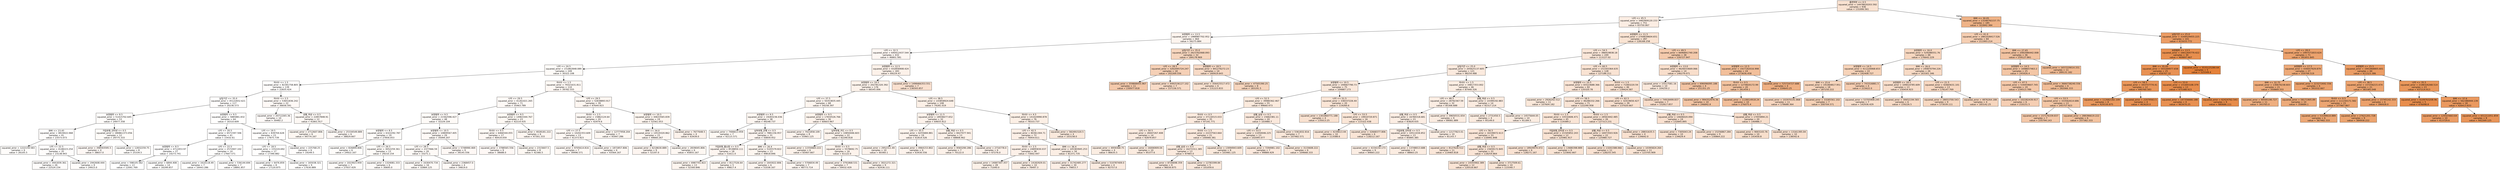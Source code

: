 digraph Tree {
node [shape=box, style="filled", color="black", fontname="helvetica"] ;
edge [fontname="helvetica"] ;
0 [label="흡연여부 <= 0.5\nsquared_error = 14478620203.592\nsamples = 936\nvalue = 131006.561", fillcolor="#f9e2d1"] ;
1 [label="나이 <= 45.5\nsquared_error = 3482909120.153\nsamples = 751\nvalue = 83750.067", fillcolor="#fbede3"] ;
0 -> 1 [labeldistance=2.5, labelangle=45, headlabel="True"] ;
2 [label="보장범위 <= 13.5\nsquared_error = 1988987702.952\nsamples = 464\nvalue = 56275.884", fillcolor="#fdf4ee"] ;
1 -> 2 ;
3 [label="나이 <= 32.5\nsquared_error = 640412437.544\nsamples = 432\nvalue = 46801.581", fillcolor="#fdf6f2"] ;
2 -> 3 ;
4 [label="나이 <= 24.5\nsquared_error = 151862848.089\nsamples = 249\nvalue = 30322.108", fillcolor="#fefbf8"] ;
3 -> 4 ;
5 [label="자녀수 <= 1.5\nsquared_error = 82391758.805\nsamples = 139\nvalue = 22835.424", fillcolor="#fefcfb"] ;
4 -> 5 ;
6 [label="납입기간 <= 35.0\nsquared_error = 45122652.621\nsamples = 117\nvalue = 20236.573", fillcolor="#fffdfc"] ;
5 -> 6 ;
7 [label="보장범위 <= 8.5\nsquared_error = 51415702.645\nsamples = 53\nvalue = 24977.358", fillcolor="#fefcfa"] ;
6 -> 7 ;
8 [label="BMI <= 23.45\nsquared_error = 4819422.068\nsamples = 41\nvalue = 23573.073", fillcolor="#fefcfb"] ;
7 -> 8 ;
9 [label="squared_error = 1222159.583\nsamples = 6\nvalue = 26105.5", fillcolor="#fefcfa"] ;
8 -> 9 ;
10 [label="나이 <= 22.5\nsquared_error = 4148223.254\nsamples = 35\nvalue = 23138.943", fillcolor="#fefcfb"] ;
8 -> 10 ;
11 [label="squared_error = 3441839.361\nsamples = 26\nvalue = 22524.154", fillcolor="#fefcfb"] ;
10 -> 11 ;
12 [label="squared_error = 1942608.444\nsamples = 9\nvalue = 24915.0", fillcolor="#fefcfa"] ;
10 -> 12 ;
13 [label="가입유형_인터넷 <= 0.5\nsquared_error = 180861373.056\nsamples = 12\nvalue = 29775.333", fillcolor="#fefbf8"] ;
7 -> 13 ;
14 [label="squared_error = 398593595.5\nsamples = 4\nvalue = 38657.0", fillcolor="#fef8f5"] ;
13 -> 14 ;
15 [label="squared_error = 12832259.75\nsamples = 8\nvalue = 25334.5", fillcolor="#fefcfa"] ;
13 -> 15 ;
16 [label="보장범위 <= 9.5\nsquared_error = 5885881.832\nsamples = 64\nvalue = 16310.609", fillcolor="#fffefd"] ;
6 -> 16 ;
17 [label="나이 <= 20.5\nsquared_error = 6571597.506\nsamples = 41\nvalue = 15432.61", fillcolor="#fffefe"] ;
16 -> 17 ;
18 [label="보장범위 <= 8.5\nsquared_error = 4712453.97\nsamples = 27\nvalue = 14273.741", fillcolor="#fffefe"] ;
17 -> 18 ;
19 [label="squared_error = 598105.562\nsamples = 13\nvalue = 12091.769", fillcolor="#ffffff"] ;
18 -> 19 ;
20 [label="squared_error = 6844.408\nsamples = 14\nvalue = 16299.857", fillcolor="#fffefd"] ;
18 -> 20 ;
21 [label="나이 <= 22.5\nsquared_error = 2572007.102\nsamples = 14\nvalue = 17667.571", fillcolor="#fffefd"] ;
17 -> 21 ;
22 [label="squared_error = 1610118.49\nsamples = 7\nvalue = 16443.286", fillcolor="#fffefd"] ;
21 -> 22 ;
23 [label="squared_error = 536144.694\nsamples = 7\nvalue = 18891.857", fillcolor="#fffdfc"] ;
21 -> 23 ;
24 [label="나이 <= 19.5\nsquared_error = 839704.628\nsamples = 23\nvalue = 17875.739", fillcolor="#fffefd"] ;
16 -> 24 ;
25 [label="나이 <= 18.5\nsquared_error = 155224.692\nsamples = 17\nvalue = 17390.882", fillcolor="#fffefd"] ;
24 -> 25 ;
26 [label="squared_error = 6476.859\nsamples = 8\nvalue = 17120.875", fillcolor="#fffefd"] ;
25 -> 26 ;
27 [label="squared_error = 165038.321\nsamples = 9\nvalue = 17630.889", fillcolor="#fffefd"] ;
25 -> 27 ;
28 [label="squared_error = 225768.25\nsamples = 6\nvalue = 19249.5", fillcolor="#fffdfc"] ;
24 -> 28 ;
29 [label="자녀수 <= 2.5\nsquared_error = 53651836.242\nsamples = 22\nvalue = 36656.591", fillcolor="#fef9f6"] ;
5 -> 29 ;
30 [label="squared_error = 20712265.36\nsamples = 10\nvalue = 30482.2", fillcolor="#fefaf8"] ;
29 -> 30 ;
31 [label="성별_여성 <= 0.5\nsquared_error = 22857848.91\nsamples = 12\nvalue = 41801.917", fillcolor="#fdf8f4"] ;
29 -> 31 ;
32 [label="squared_error = 2712607.806\nsamples = 6\nvalue = 44774.167", fillcolor="#fdf7f2"] ;
31 -> 32 ;
33 [label="squared_error = 25334549.889\nsamples = 6\nvalue = 38829.667", fillcolor="#fef8f5"] ;
31 -> 33 ;
34 [label="자녀수 <= 1.5\nsquared_error = 79321631.811\nsamples = 110\nvalue = 39782.555", fillcolor="#fef8f4"] ;
4 -> 34 ;
35 [label="나이 <= 29.5\nsquared_error = 41261021.265\nsamples = 71\nvalue = 35463.789", fillcolor="#fef9f6"] ;
34 -> 35 ;
36 [label="보장범위 <= 9.5\nsquared_error = 21562596.427\nsamples = 48\nvalue = 32229.104", fillcolor="#fefaf7"] ;
35 -> 36 ;
37 [label="보장범위 <= 8.5\nsquared_error = 6322292.787\nsamples = 19\nvalue = 27856.053", fillcolor="#fefbf9"] ;
36 -> 37 ;
38 [label="squared_error = 826899.806\nsamples = 6\nvalue = 24922.167", fillcolor="#fefcfa"] ;
37 -> 38 ;
39 [label="나이 <= 26.5\nsquared_error = 3052259.361\nsamples = 13\nvalue = 29210.154", fillcolor="#fefbf8"] ;
37 -> 39 ;
40 [label="squared_error = 1023923.959\nsamples = 7\nvalue = 27937.429", fillcolor="#fefbf9"] ;
39 -> 40 ;
41 [label="squared_error = 1324081.333\nsamples = 6\nvalue = 30695.0", fillcolor="#fefaf8"] ;
39 -> 41 ;
42 [label="보장범위 <= 10.5\nsquared_error = 10809567.405\nsamples = 29\nvalue = 35094.207", fillcolor="#fef9f6"] ;
36 -> 42 ;
43 [label="나이 <= 28.5\nsquared_error = 2377066.59\nsamples = 20\nvalue = 33271.1", fillcolor="#fefaf7"] ;
42 -> 43 ;
44 [label="squared_error = 1630470.734\nsamples = 16\nvalue = 32884.125", fillcolor="#fefaf7"] ;
43 -> 44 ;
45 [label="squared_error = 2368457.0\nsamples = 4\nvalue = 34819.0", fillcolor="#fef9f6"] ;
43 -> 45 ;
46 [label="squared_error = 5748990.469\nsamples = 9\nvalue = 39145.556", fillcolor="#fef8f5"] ;
42 -> 46 ;
47 [label="보장범위 <= 9.5\nsquared_error = 14963344.767\nsamples = 23\nvalue = 42214.435", fillcolor="#fdf8f3"] ;
35 -> 47 ;
48 [label="자녀수 <= 0.5\nsquared_error = 6466544.055\nsamples = 17\nvalue = 40419.059", fillcolor="#fef8f4"] ;
47 -> 48 ;
49 [label="squared_error = 3788565.556\nsamples = 9\nvalue = 38688.0", fillcolor="#fef8f5"] ;
48 -> 49 ;
50 [label="squared_error = 2315607.5\nsamples = 8\nvalue = 42366.5", fillcolor="#fdf8f3"] ;
48 -> 50 ;
51 [label="squared_error = 4028181.222\nsamples = 6\nvalue = 47301.333", fillcolor="#fdf6f1"] ;
47 -> 51 ;
52 [label="나이 <= 29.5\nsquared_error = 52838893.917\nsamples = 39\nvalue = 47644.923", fillcolor="#fdf6f1"] ;
34 -> 52 ;
53 [label="자녀수 <= 2.5\nsquared_error = 15862124.64\nsamples = 20\nvalue = 42974.6", fillcolor="#fdf7f3"] ;
52 -> 53 ;
54 [label="나이 <= 27.5\nsquared_error = 10202353.609\nsamples = 13\nvalue = 41373.923", fillcolor="#fef8f4"] ;
53 -> 54 ;
55 [label="squared_error = 9705614.816\nsamples = 7\nvalue = 39496.571", fillcolor="#fef8f4"] ;
54 -> 55 ;
56 [label="squared_error = 1872857.806\nsamples = 6\nvalue = 43564.167", fillcolor="#fdf7f3"] ;
54 -> 56 ;
57 [label="squared_error = 12777958.204\nsamples = 7\nvalue = 45947.286", fillcolor="#fdf7f2"] ;
53 -> 57 ;
58 [label="보장범위 <= 10.5\nsquared_error = 44633565.839\nsamples = 19\nvalue = 52561.053", fillcolor="#fdf5ef"] ;
52 -> 58 ;
59 [label="BMI <= 34.0\nsquared_error = 14519320.862\nsamples = 15\nvalue = 49660.267", fillcolor="#fdf6f1"] ;
58 -> 59 ;
60 [label="squared_error = 6218630.889\nsamples = 9\nvalue = 52197.0", fillcolor="#fdf5f0"] ;
59 -> 60 ;
61 [label="squared_error = 2839045.806\nsamples = 6\nvalue = 45855.167", fillcolor="#fdf7f2"] ;
59 -> 61 ;
62 [label="squared_error = 7677648.5\nsamples = 4\nvalue = 63439.0", fillcolor="#fcf2eb"] ;
58 -> 62 ;
63 [label="보장범위 <= 12.5\nsquared_error = 432856908.424\nsamples = 183\nvalue = 69224.47", fillcolor="#fcf1e9"] ;
3 -> 63 ;
64 [label="보장범위 <= 10.5\nsquared_error = 202781320.392\nsamples = 176\nvalue = 66545.006", fillcolor="#fcf2ea"] ;
63 -> 64 ;
65 [label="나이 <= 37.5\nsquared_error = 50353835.445\nsamples = 68\nvalue = 54258.397", fillcolor="#fdf5ef"] ;
64 -> 65 ;
66 [label="보장범위 <= 9.5\nsquared_error = 19283236.036\nsamples = 38\nvalue = 49248.737", fillcolor="#fdf6f1"] ;
65 -> 66 ;
67 [label="squared_error = 7406613.959\nsamples = 7\nvalue = 42115.571", fillcolor="#fdf8f3"] ;
66 -> 67 ;
68 [label="납부유형_은행 <= 0.5\nsquared_error = 7881156.957\nsamples = 31\nvalue = 50859.452", fillcolor="#fdf5f0"] ;
66 -> 68 ;
69 [label="가입유형_홈쇼핑 <= 0.5\nsquared_error = 8538850.111\nsamples = 18\nvalue = 51611.0", fillcolor="#fdf5f0"] ;
68 -> 69 ;
70 [label="squared_error = 6987701.822\nsamples = 13\nvalue = 52300.846", fillcolor="#fdf5ef"] ;
69 -> 70 ;
71 [label="squared_error = 8117526.64\nsamples = 5\nvalue = 49817.4", fillcolor="#fdf6f0"] ;
69 -> 71 ;
72 [label="BMI <= 26.4\nsquared_error = 5105579.822\nsamples = 13\nvalue = 49818.846", fillcolor="#fdf6f0"] ;
68 -> 72 ;
73 [label="squared_error = 1643022.806\nsamples = 6\nvalue = 51038.167", fillcolor="#fdf5f0"] ;
72 -> 73 ;
74 [label="squared_error = 5706834.49\nsamples = 7\nvalue = 48773.714", fillcolor="#fdf6f1"] ;
72 -> 74 ;
75 [label="보장범위 <= 9.5\nsquared_error = 17654526.766\nsamples = 30\nvalue = 60603.967", fillcolor="#fdf3ec"] ;
65 -> 75 ;
76 [label="squared_error = 7021858.109\nsamples = 8\nvalue = 55965.125", fillcolor="#fdf4ee"] ;
75 -> 76 ;
77 [label="납부유형_카드 <= 0.5\nsquared_error = 10850446.603\nsamples = 22\nvalue = 62290.818", fillcolor="#fcf3ec"] ;
75 -> 77 ;
78 [label="squared_error = 11550683.222\nsamples = 6\nvalue = 65407.667", fillcolor="#fcf2ea"] ;
77 -> 78 ;
79 [label="자녀수 <= 0.5\nsquared_error = 5578692.75\nsamples = 16\nvalue = 61122.0", fillcolor="#fdf3ec"] ;
77 -> 79 ;
80 [label="squared_error = 3791868.531\nsamples = 7\nvalue = 59432.429", fillcolor="#fdf3ed"] ;
79 -> 80 ;
81 [label="squared_error = 3021272.321\nsamples = 9\nvalue = 62436.111", fillcolor="#fcf3ec"] ;
79 -> 81 ;
82 [label="나이 <= 38.5\nsquared_error = 143858924.648\nsamples = 108\nvalue = 74281.019", fillcolor="#fcf0e7"] ;
64 -> 82 ;
83 [label="보장범위 <= 11.5\nsquared_error = 18936677.652\nsamples = 32\nvalue = 64655.812", fillcolor="#fcf2eb"] ;
82 -> 83 ;
84 [label="나이 <= 35.5\nsquared_error = 6255684.881\nsamples = 19\nvalue = 61814.526", fillcolor="#fcf3ec"] ;
83 -> 84 ;
85 [label="squared_error = 2952311.49\nsamples = 10\nvalue = 60360.1", fillcolor="#fdf3ec"] ;
84 -> 85 ;
86 [label="squared_error = 4964153.802\nsamples = 9\nvalue = 63430.556", fillcolor="#fcf2eb"] ;
84 -> 86 ;
87 [label="성별_여성 <= 0.5\nsquared_error = 8427077.941\nsamples = 13\nvalue = 68808.462", fillcolor="#fcf1e9"] ;
83 -> 87 ;
88 [label="squared_error = 9583290.286\nsamples = 7\nvalue = 70122.0", fillcolor="#fcf1e9"] ;
87 -> 88 ;
89 [label="squared_error = 2716778.0\nsamples = 6\nvalue = 67276.0", fillcolor="#fcf1ea"] ;
87 -> 89 ;
90 [label="자녀수 <= 4.5\nsquared_error = 141024990.878\nsamples = 76\nvalue = 78333.737", fillcolor="#fcefe5"] ;
82 -> 90 ;
91 [label="나이 <= 42.5\nsquared_error = 80361304.71\nsamples = 72\nvalue = 76954.611", fillcolor="#fcefe6"] ;
90 -> 91 ;
92 [label="자녀수 <= 2.5\nsquared_error = 24895830.037\nsamples = 38\nvalue = 73002.447", fillcolor="#fcf0e8"] ;
91 -> 92 ;
93 [label="squared_error = 14087307.357\nsamples = 28\nvalue = 71040.0", fillcolor="#fcf1e8"] ;
92 -> 93 ;
94 [label="squared_error = 14182929.01\nsamples = 10\nvalue = 78497.3", fillcolor="#fcefe5"] ;
92 -> 94 ;
95 [label="BMI <= 36.4\nsquared_error = 105383945.253\nsamples = 34\nvalue = 81371.735", fillcolor="#fbeee4"] ;
91 -> 95 ;
96 [label="squared_error = 31742485.277\nsamples = 30\nvalue = 79853.7", fillcolor="#fceee5"] ;
95 -> 96 ;
97 [label="squared_error = 510787409.0\nsamples = 4\nvalue = 92757.0", fillcolor="#fbebe0"] ;
95 -> 97 ;
98 [label="squared_error = 582491520.5\nsamples = 4\nvalue = 103158.0", fillcolor="#fae9dc"] ;
90 -> 98 ;
99 [label="squared_error = 1498466353.551\nsamples = 7\nvalue = 136593.857", fillcolor="#f9e0cf"] ;
63 -> 99 ;
100 [label="납입기간 <= 35.0\nsquared_error = 2623762068.093\nsamples = 32\nvalue = 184178.969", fillcolor="#f6d5bd"] ;
2 -> 100 ;
101 [label="나이 <= 28.5\nsquared_error = 3262095724.247\nsamples = 18\nvalue = 202269.556", fillcolor="#f5d0b6"] ;
100 -> 101 ;
102 [label="squared_error = 359808455.967\nsamples = 11\nvalue = 230977.818", fillcolor="#f4c9ab"] ;
101 -> 102 ;
103 [label="squared_error = 4492536127.102\nsamples = 7\nvalue = 157156.571", fillcolor="#f8dbc7"] ;
101 -> 103 ;
104 [label="보장범위 <= 18.5\nsquared_error = 841276272.23\nsamples = 14\nvalue = 160919.643", fillcolor="#f7dac6"] ;
100 -> 104 ;
105 [label="squared_error = 356415517.472\nsamples = 6\nvalue = 131223.833", fillcolor="#f9e2d1"] ;
104 -> 105 ;
106 [label="squared_error = 47505390.25\nsamples = 8\nvalue = 183191.5", fillcolor="#f6d5bd"] ;
104 -> 106 ;
107 [label="보장범위 <= 11.5\nsquared_error = 2704839604.651\nsamples = 287\nvalue = 128168.258", fillcolor="#f9e3d2"] ;
1 -> 107 ;
108 [label="나이 <= 54.5\nsquared_error = 386919838.18\nsamples = 249\nvalue = 113127.02", fillcolor="#fae6d8"] ;
107 -> 108 ;
109 [label="납입기간 <= 25.0\nsquared_error = 205625137.605\nsamples = 121\nvalue = 98254.488", fillcolor="#fbeade"] ;
108 -> 109 ;
110 [label="보장범위 <= 10.5\nsquared_error = 194667790.73\nsamples = 75\nvalue = 104887.173", fillcolor="#fae8db"] ;
109 -> 110 ;
111 [label="나이 <= 52.5\nsquared_error = 39980362.467\nsamples = 55\nvalue = 99660.473", fillcolor="#fbeadd"] ;
110 -> 111 ;
112 [label="자녀수 <= 0.5\nsquared_error = 37116515.033\nsamples = 35\nvalue = 97191.771", fillcolor="#fbeade"] ;
111 -> 112 ;
113 [label="나이 <= 50.5\nsquared_error = 28447267.408\nsamples = 14\nvalue = 92879.857", fillcolor="#fbebe0"] ;
112 -> 113 ;
114 [label="squared_error = 4959368.75\nsamples = 4\nvalue = 86635.5", fillcolor="#fbede2"] ;
113 -> 114 ;
115 [label="squared_error = 16006909.04\nsamples = 10\nvalue = 95377.6", fillcolor="#fbebdf"] ;
113 -> 115 ;
116 [label="자녀수 <= 1.5\nsquared_error = 22237563.664\nsamples = 21\nvalue = 100066.381", fillcolor="#fbe9dd"] ;
112 -> 116 ;
117 [label="성별_남성 <= 0.5\nsquared_error = 16272311.385\nsamples = 13\nvalue = 97965.0", fillcolor="#fbeade"] ;
116 -> 117 ;
118 [label="squared_error = 8726698.359\nsamples = 8\nvalue = 96030.875", fillcolor="#fbeadf"] ;
117 -> 118 ;
119 [label="squared_error = 12783399.84\nsamples = 5\nvalue = 101059.6", fillcolor="#fae9dd"] ;
117 -> 119 ;
120 [label="squared_error = 13094943.609\nsamples = 8\nvalue = 103481.125", fillcolor="#fae9dc"] ;
116 -> 120 ;
121 [label="성별_남성 <= 0.5\nsquared_error = 15662381.11\nsamples = 20\nvalue = 103980.7", fillcolor="#fae8dc"] ;
111 -> 121 ;
122 [label="나이 <= 53.5\nsquared_error = 11050046.225\nsamples = 13\nvalue = 102095.077", fillcolor="#fae9dc"] ;
121 -> 122 ;
123 [label="squared_error = 7294981.102\nsamples = 7\nvalue = 99889.429", fillcolor="#fbe9dd"] ;
122 -> 123 ;
124 [label="squared_error = 3133608.222\nsamples = 6\nvalue = 104668.333", fillcolor="#fae8db"] ;
122 -> 124 ;
125 [label="squared_error = 5361832.816\nsamples = 7\nvalue = 107482.571", fillcolor="#fae8da"] ;
121 -> 125 ;
126 [label="나이 <= 51.5\nsquared_error = 338337226.44\nsamples = 20\nvalue = 119260.6", fillcolor="#fae5d6"] ;
110 -> 126 ;
127 [label="squared_error = 1301860771.188\nsamples = 4\nvalue = 135013.25", fillcolor="#f9e1d0"] ;
126 -> 127 ;
128 [label="나이 <= 53.5\nsquared_error = 19910720.871\nsamples = 16\nvalue = 115322.438", fillcolor="#fae6d7"] ;
126 -> 128 ;
129 [label="squared_error = 4239613.44\nsamples = 10\nvalue = 113588.6", fillcolor="#fae6d8"] ;
128 -> 129 ;
130 [label="squared_error = 32668377.806\nsamples = 6\nvalue = 118212.167", fillcolor="#fae5d6"] ;
128 -> 130 ;
131 [label="자녀수 <= 1.5\nsquared_error = 34817353.002\nsamples = 46\nvalue = 87440.326", fillcolor="#fbede2"] ;
109 -> 131 ;
132 [label="나이 <= 48.5\nsquared_error = 28792367.59\nsamples = 32\nvalue = 85306.688", fillcolor="#fbede3"] ;
131 -> 132 ;
133 [label="성별_여성 <= 0.5\nsquared_error = 16784318.681\nsamples = 23\nvalue = 83829.435", fillcolor="#fbede3"] ;
132 -> 133 ;
134 [label="가입유형_인터넷 <= 0.5\nsquared_error = 10511034.852\nsamples = 13\nvalue = 85895.385", fillcolor="#fbede3"] ;
133 -> 134 ;
135 [label="squared_error = 4154154.173\nsamples = 9\nvalue = 84665.222", fillcolor="#fbede3"] ;
134 -> 135 ;
136 [label="squared_error = 13748013.688\nsamples = 4\nvalue = 88663.25", fillcolor="#fbece1"] ;
134 -> 136 ;
137 [label="squared_error = 12177823.01\nsamples = 10\nvalue = 81143.7", fillcolor="#fceee4"] ;
133 -> 137 ;
138 [label="squared_error = 39650531.654\nsamples = 9\nvalue = 89081.889", fillcolor="#fbece1"] ;
132 -> 138 ;
139 [label="성별_여성 <= 0.5\nsquared_error = 14399192.883\nsamples = 14\nvalue = 92317.214", fillcolor="#fbebe0"] ;
131 -> 139 ;
140 [label="squared_error = 2731450.5\nsamples = 4\nvalue = 95149.0", fillcolor="#fbebdf"] ;
139 -> 140 ;
141 [label="squared_error = 14575644.05\nsamples = 10\nvalue = 91184.5", fillcolor="#fbece1"] ;
139 -> 141 ;
142 [label="나이 <= 60.5\nsquared_error = 151543364.635\nsamples = 128\nvalue = 127186.211", fillcolor="#f9e3d3"] ;
108 -> 142 ;
143 [label="보장범위 <= 10.5\nsquared_error = 65523688.366\nsamples = 82\nvalue = 120320.78", fillcolor="#fae4d5"] ;
142 -> 143 ;
144 [label="squared_error = 2926242.512\nsamples = 11\nvalue = 107604.182", fillcolor="#fae8da"] ;
143 -> 144 ;
145 [label="나이 <= 58.5\nsquared_error = 46286332.266\nsamples = 71\nvalue = 122290.958", fillcolor="#f9e4d5"] ;
143 -> 145 ;
146 [label="자녀수 <= 1.5\nsquared_error = 33532606.471\nsamples = 45\nvalue = 119389.2", fillcolor="#fae5d6"] ;
145 -> 146 ;
147 [label="나이 <= 56.5\nsquared_error = 16339072.613\nsamples = 33\nvalue = 116991.848", fillcolor="#fae5d7"] ;
146 -> 147 ;
148 [label="squared_error = 8127628.512\nsamples = 11\nvalue = 114465.818", fillcolor="#fae6d8"] ;
147 -> 148 ;
149 [label="성별_여성 <= 0.5\nsquared_error = 15659172.845\nsamples = 22\nvalue = 118254.864", fillcolor="#fae5d6"] ;
147 -> 149 ;
150 [label="squared_error = 14355902.389\nsamples = 12\nvalue = 120516.667", fillcolor="#fae4d5"] ;
149 -> 150 ;
151 [label="squared_error = 3717509.61\nsamples = 10\nvalue = 115540.7", fillcolor="#fae6d7"] ;
149 -> 151 ;
152 [label="가입유형_인터넷 <= 0.5\nsquared_error = 21545852.243\nsamples = 12\nvalue = 125981.917", fillcolor="#f9e3d3"] ;
146 -> 152 ;
153 [label="squared_error = 18929974.472\nsamples = 6\nvalue = 128271.167", fillcolor="#f9e2d2"] ;
152 -> 153 ;
154 [label="squared_error = 13680398.889\nsamples = 6\nvalue = 123692.667", fillcolor="#f9e4d4"] ;
152 -> 154 ;
155 [label="자녀수 <= 1.5\nsquared_error = 28563442.485\nsamples = 26\nvalue = 127313.231", fillcolor="#f9e3d3"] ;
145 -> 155 ;
156 [label="성별_여성 <= 0.5\nsquared_error = 16973503.926\nsamples = 22\nvalue = 125980.727", fillcolor="#f9e3d3"] ;
155 -> 156 ;
157 [label="squared_error = 13201588.066\nsamples = 11\nvalue = 128255.545", fillcolor="#f9e2d2"] ;
156 -> 157 ;
158 [label="squared_error = 10395824.264\nsamples = 11\nvalue = 123705.909", fillcolor="#f9e4d4"] ;
156 -> 158 ;
159 [label="squared_error = 28831635.5\nsamples = 4\nvalue = 134642.0", fillcolor="#f9e1d0"] ;
155 -> 159 ;
160 [label="자녀수 <= 1.5\nsquared_error = 71083220.59\nsamples = 46\nvalue = 139424.587", fillcolor="#f9e0ce"] ;
142 -> 160 ;
161 [label="나이 <= 62.5\nsquared_error = 32419650.427\nsamples = 39\nvalue = 137020.667", fillcolor="#f9e0cf"] ;
160 -> 161 ;
162 [label="성별_여성 <= 0.5\nsquared_error = 14606020.094\nsamples = 19\nvalue = 132845.895", fillcolor="#f9e1d0"] ;
161 -> 162 ;
163 [label="squared_error = 7305043.24\nsamples = 10\nvalue = 134629.4", fillcolor="#f9e1d0"] ;
162 -> 163 ;
164 [label="squared_error = 15256867.284\nsamples = 9\nvalue = 130864.222", fillcolor="#f9e2d1"] ;
162 -> 164 ;
165 [label="성별_여성 <= 0.5\nsquared_error = 17055894.21\nsamples = 20\nvalue = 140986.7", fillcolor="#f8dfcd"] ;
161 -> 165 ;
166 [label="squared_error = 9003143.76\nsamples = 10\nvalue = 143430.8", fillcolor="#f8dfcc"] ;
165 -> 166 ;
167 [label="squared_error = 13161395.04\nsamples = 10\nvalue = 138542.6", fillcolor="#f9e0ce"] ;
165 -> 167 ;
168 [label="squared_error = 74918499.837\nsamples = 7\nvalue = 152817.857", fillcolor="#f8dcc9"] ;
160 -> 168 ;
169 [label="나이 <= 49.5\nsquared_error = 6696841740.208\nsamples = 38\nvalue = 226727.947", fillcolor="#f4caac"] ;
107 -> 169 ;
170 [label="보장범위 <= 13.0\nsquared_error = 4626033669.066\nsamples = 14\nvalue = 146279.071", fillcolor="#f8decb"] ;
169 -> 170 ;
171 [label="squared_error = 15517581.16\nsamples = 10\nvalue = 104250.2", fillcolor="#fae8db"] ;
170 -> 171 ;
172 [label="squared_error = 696096095.188\nsamples = 4\nvalue = 251351.25", fillcolor="#f3c4a3"] ;
170 -> 172 ;
173 [label="보장범위 <= 12.5\nsquared_error = 1927182016.998\nsamples = 24\nvalue = 273656.458", fillcolor="#f2bf9a"] ;
169 -> 173 ;
174 [label="자녀수 <= 0.5\nsquared_error = 1274820172.99\nsamples = 20\nvalue = 261459.1", fillcolor="#f2c29f"] ;
173 -> 174 ;
175 [label="squared_error = 994352976.36\nsamples = 10\nvalue = 246842.8", fillcolor="#f3c5a4"] ;
174 -> 175 ;
176 [label="squared_error = 1128014918.24\nsamples = 10\nvalue = 276075.4", fillcolor="#f2be99"] ;
174 -> 176 ;
177 [label="squared_error = 725724727.688\nsamples = 4\nvalue = 334643.25", fillcolor="#efb083"] ;
173 -> 177 ;
178 [label="BMI <= 30.05\nsquared_error = 13248792157.75\nsamples = 185\nvalue = 322842.384", fillcolor="#efb387"] ;
0 -> 178 [labeldistance=2.5, labelangle=-45, headlabel="False"] ;
179 [label="나이 <= 41.0\nsquared_error = 2861028417.526\nsamples = 84\nvalue = 211993.214", fillcolor="#f5ceb2"] ;
178 -> 179 ;
180 [label="보장범위 <= 16.0\nsquared_error = 529286551.76\nsamples = 48\nvalue = 176642.229", fillcolor="#f7d7c0"] ;
179 -> 180 ;
181 [label="보장범위 <= 14.5\nsquared_error = 411220068.653\nsamples = 22\nvalue = 192408.727", fillcolor="#f6d3b9"] ;
180 -> 181 ;
182 [label="BMI <= 25.6\nsquared_error = 191064817.951\nsamples = 18\nvalue = 187250.222", fillcolor="#f6d4bb"] ;
181 -> 182 ;
183 [label="squared_error = 102970141.868\nsamples = 11\nvalue = 178688.364", fillcolor="#f7d6bf"] ;
182 -> 183 ;
184 [label="squared_error = 33285561.102\nsamples = 7\nvalue = 200704.571", fillcolor="#f5d1b6"] ;
182 -> 184 ;
185 [label="squared_error = 743316881.5\nsamples = 4\nvalue = 215622.0", fillcolor="#f5cdb1"] ;
181 -> 185 ;
186 [label="BMI <= 26.0\nsquared_error = 240870794.226\nsamples = 26\nvalue = 163301.346", fillcolor="#f7dac5"] ;
180 -> 186 ;
187 [label="보장범위 <= 18.5\nsquared_error = 109014785.609\nsamples = 13\nvalue = 150454.923", fillcolor="#f8ddca"] ;
186 -> 187 ;
188 [label="squared_error = 53705908.245\nsamples = 7\nvalue = 142936.429", fillcolor="#f8dfcd"] ;
187 -> 188 ;
189 [label="squared_error = 30652194.583\nsamples = 6\nvalue = 159226.5", fillcolor="#f8dbc6"] ;
187 -> 189 ;
190 [label="나이 <= 21.5\nsquared_error = 42665631.101\nsamples = 13\nvalue = 176147.769", fillcolor="#f7d7c0"] ;
186 -> 190 ;
191 [label="squared_error = 28053700.543\nsamples = 9\nvalue = 173039.111", fillcolor="#f7d8c1"] ;
190 -> 191 ;
192 [label="squared_error = 4876264.188\nsamples = 4\nvalue = 183142.25", fillcolor="#f6d5bd"] ;
190 -> 192 ;
193 [label="BMI <= 27.65\nsquared_error = 2082086442.008\nsamples = 36\nvalue = 259127.861", fillcolor="#f2c2a0"] ;
179 -> 193 ;
194 [label="보장범위 <= 14.5\nsquared_error = 1698657463.2\nsamples = 25\nvalue = 245926.4", fillcolor="#f3c6a5"] ;
193 -> 194 ;
195 [label="나이 <= 47.5\nsquared_error = 534459607.745\nsamples = 19\nvalue = 234513.789", fillcolor="#f4c8a9"] ;
194 -> 195 ;
196 [label="squared_error = 102282439.917\nsamples = 6\nvalue = 210151.5", fillcolor="#f5ceb3"] ;
195 -> 196 ;
197 [label="나이 <= 53.5\nsquared_error = 333562614.686\nsamples = 13\nvalue = 245757.923", fillcolor="#f3c6a5"] ;
195 -> 197 ;
198 [label="squared_error = 157176339.837\nsamples = 7\nvalue = 235794.143", fillcolor="#f4c8a9"] ;
197 -> 198 ;
199 [label="squared_error = 288396619.222\nsamples = 6\nvalue = 257382.333", fillcolor="#f3c3a0"] ;
197 -> 199 ;
200 [label="squared_error = 3666738240.556\nsamples = 6\nvalue = 282066.333", fillcolor="#f1bd97"] ;
194 -> 200 ;
201 [label="squared_error = 1657229014.331\nsamples = 11\nvalue = 289131.182", fillcolor="#f1bb94"] ;
193 -> 201 ;
202 [label="납입기간 <= 25.0\nsquared_error = 3169529455.225\nsamples = 101\nvalue = 415033.772", fillcolor="#eb9c64"] ;
178 -> 202 ;
203 [label="보장범위 <= 13.5\nsquared_error = 1661264779.422\nsamples = 30\nvalue = 469897.667", fillcolor="#e88f4e"] ;
202 -> 203 ;
204 [label="BMI <= 35.05\nsquared_error = 543184977.658\nsamples = 25\nvalue = 458767.32", fillcolor="#e89153"] ;
203 -> 204 ;
205 [label="나이 <= 58.5\nsquared_error = 343757774.41\nsamples = 12\nvalue = 440760.583", fillcolor="#e9965a"] ;
204 -> 205 ;
206 [label="squared_error = 112682182.109\nsamples = 8\nvalue = 429330.875", fillcolor="#ea995e"] ;
205 -> 206 ;
207 [label="squared_error = 22079563.5\nsamples = 4\nvalue = 463620.0", fillcolor="#e89051"] ;
205 -> 207 ;
208 [label="나이 <= 53.0\nsquared_error = 151693108.379\nsamples = 13\nvalue = 475388.923", fillcolor="#e88d4c"] ;
204 -> 208 ;
209 [label="squared_error = 147356666.188\nsamples = 4\nvalue = 463470.25", fillcolor="#e89051"] ;
208 -> 209 ;
210 [label="squared_error = 62424762.543\nsamples = 9\nvalue = 480686.111", fillcolor="#e78c4a"] ;
208 -> 210 ;
211 [label="squared_error = 3535125280.64\nsamples = 5\nvalue = 525549.4", fillcolor="#e58139"] ;
203 -> 211 ;
212 [label="나이 <= 28.0\nsquared_error = 1997571833.624\nsamples = 71\nvalue = 391851.845", fillcolor="#eca26d"] ;
202 -> 212 ;
213 [label="보장범위 <= 17.5\nsquared_error = 430057929.879\nsamples = 27\nvalue = 359794.519", fillcolor="#edaa79"] ;
212 -> 213 ;
214 [label="BMI <= 32.75\nsquared_error = 130674238.603\nsamples = 21\nvalue = 350869.333", fillcolor="#eeac7c"] ;
213 -> 214 ;
215 [label="squared_error = 90595190.727\nsamples = 11\nvalue = 343765.0", fillcolor="#eeae7f"] ;
214 -> 215 ;
216 [label="squared_error = 58171905.89\nsamples = 10\nvalue = 358684.1", fillcolor="#edaa79"] ;
214 -> 216 ;
217 [label="squared_error = 223272692.556\nsamples = 6\nvalue = 391032.667", fillcolor="#eca26d"] ;
213 -> 217 ;
218 [label="보장범위 <= 15.5\nsquared_error = 1941868805.601\nsamples = 44\nvalue = 411523.386", fillcolor="#eb9d65"] ;
212 -> 218 ;
219 [label="나이 <= 38.5\nsquared_error = 157256215.474\nsamples = 21\nvalue = 383385.048", fillcolor="#eca470"] ;
218 -> 219 ;
220 [label="자녀수 <= 0.5\nsquared_error = 111150171.582\nsamples = 15\nvalue = 377967.867", fillcolor="#eca572"] ;
219 -> 220 ;
221 [label="squared_error = 53199610.889\nsamples = 6\nvalue = 367482.333", fillcolor="#eda876"] ;
220 -> 221 ;
222 [label="squared_error = 27621201.728\nsamples = 9\nvalue = 384958.222", fillcolor="#eca46f"] ;
220 -> 222 ;
223 [label="squared_error = 15745142.333\nsamples = 6\nvalue = 396928.0", fillcolor="#eca16b"] ;
219 -> 223 ;
224 [label="나이 <= 35.5\nsquared_error = 2188326268.514\nsamples = 23\nvalue = 437214.913", fillcolor="#e9975b"] ;
218 -> 224 ;
225 [label="squared_error = 6109763208.96\nsamples = 5\nvalue = 476098.8", fillcolor="#e88d4c"] ;
224 -> 225 ;
226 [label="BMI <= 37.6\nsquared_error = 562386944.139\nsamples = 18\nvalue = 426413.833", fillcolor="#ea995f"] ;
224 -> 226 ;
227 [label="squared_error = 129325663.64\nsamples = 10\nvalue = 413729.6", fillcolor="#eb9c64"] ;
226 -> 227 ;
228 [label="squared_error = 651211051.859\nsamples = 8\nvalue = 442269.125", fillcolor="#e99559"] ;
226 -> 228 ;
}